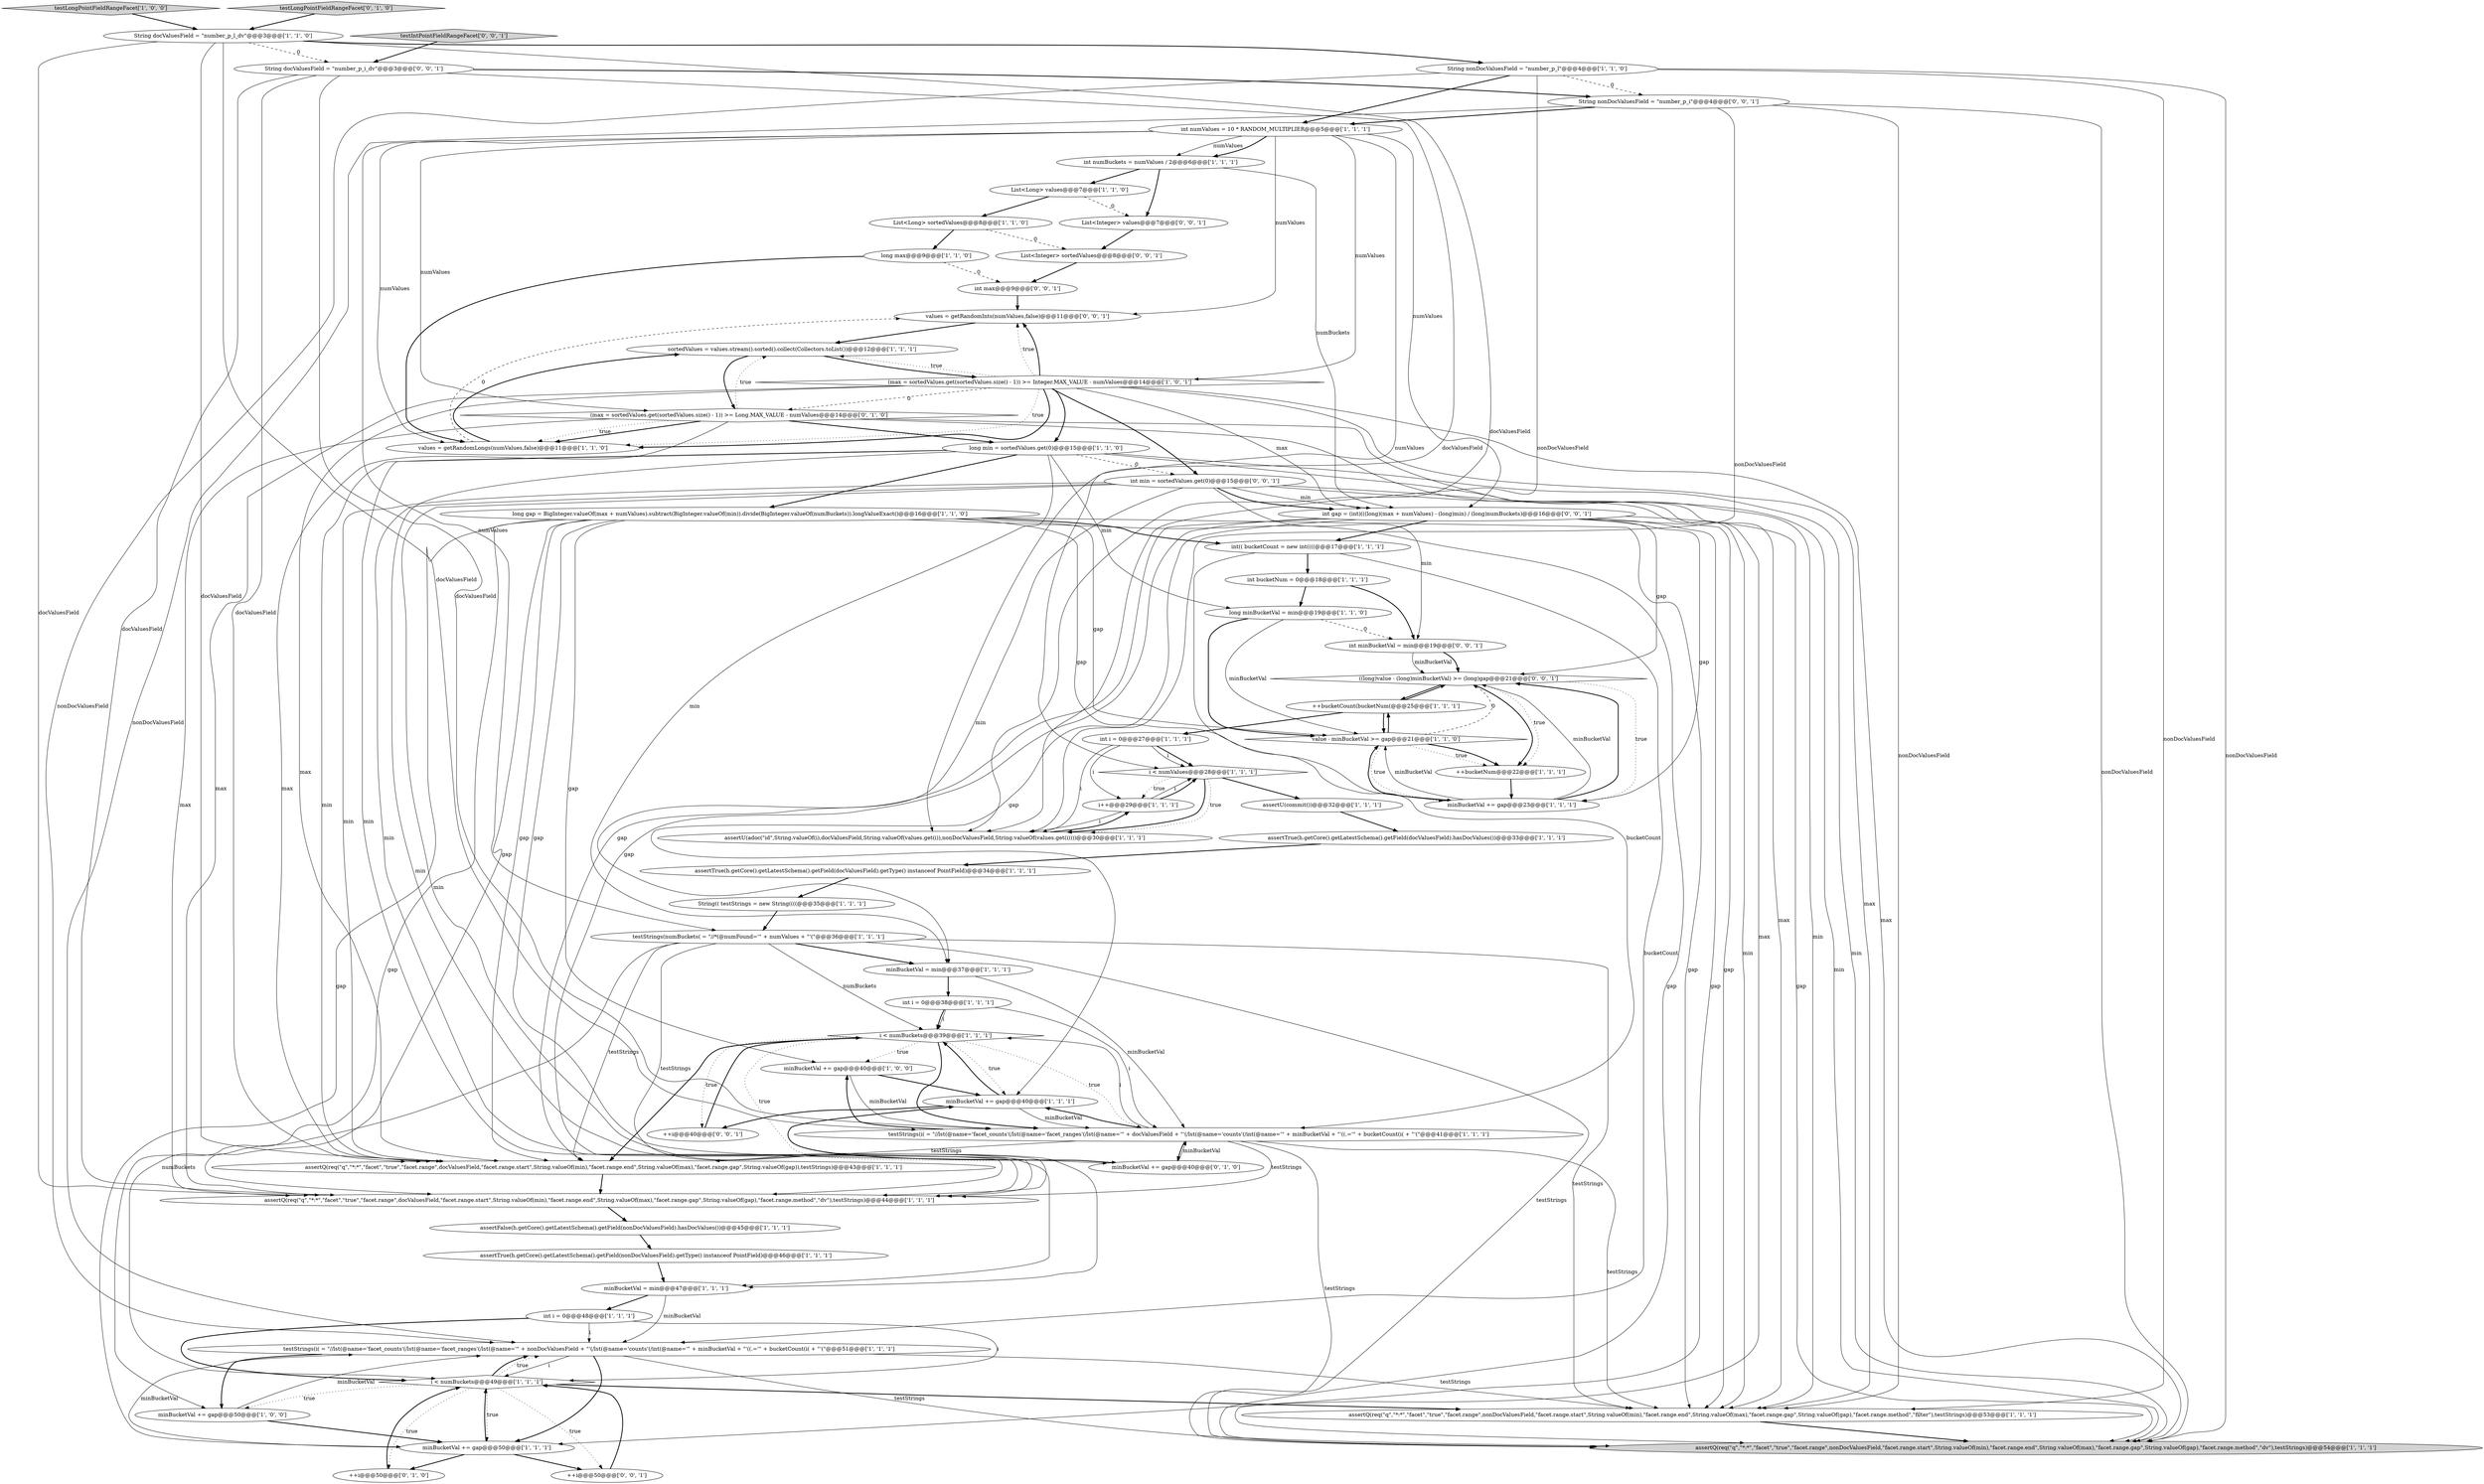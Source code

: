 digraph {
63 [style = filled, label = "testIntPointFieldRangeFacet['0', '0', '1']", fillcolor = lightgray, shape = diamond image = "AAA0AAABBB3BBB"];
23 [style = filled, label = "testStrings(numBuckets( = \"//*(@numFound='\" + numValues + \"'(\"@@@36@@@['1', '1', '1']", fillcolor = white, shape = ellipse image = "AAA0AAABBB1BBB"];
16 [style = filled, label = "i++@@@29@@@['1', '1', '1']", fillcolor = white, shape = ellipse image = "AAA0AAABBB1BBB"];
25 [style = filled, label = "testStrings(i( = \"//lst(@name='facet_counts'(/lst(@name='facet_ranges'(/lst(@name='\" + nonDocValuesField + \"'(/lst(@name='counts'(/int(@name='\" + minBucketVal + \"'((.='\" + bucketCount(i( + \"'(\"@@@51@@@['1', '1', '1']", fillcolor = white, shape = ellipse image = "AAA0AAABBB1BBB"];
53 [style = filled, label = "((long)value - (long)minBucketVal) >= (long)gap@@@21@@@['0', '0', '1']", fillcolor = white, shape = diamond image = "AAA0AAABBB3BBB"];
38 [style = filled, label = "int(( bucketCount = new int((((@@@17@@@['1', '1', '1']", fillcolor = white, shape = ellipse image = "AAA0AAABBB1BBB"];
57 [style = filled, label = "String docValuesField = \"number_p_i_dv\"@@@3@@@['0', '0', '1']", fillcolor = white, shape = ellipse image = "AAA0AAABBB3BBB"];
4 [style = filled, label = "assertQ(req(\"q\",\"*:*\",\"facet\",\"true\",\"facet.range\",docValuesField,\"facet.range.start\",String.valueOf(min),\"facet.range.end\",String.valueOf(max),\"facet.range.gap\",String.valueOf(gap),\"facet.range.method\",\"dv\"),testStrings)@@@44@@@['1', '1', '1']", fillcolor = white, shape = ellipse image = "AAA0AAABBB1BBB"];
12 [style = filled, label = "assertQ(req(\"q\",\"*:*\",\"facet\",\"true\",\"facet.range\",docValuesField,\"facet.range.start\",String.valueOf(min),\"facet.range.end\",String.valueOf(max),\"facet.range.gap\",String.valueOf(gap)),testStrings)@@@43@@@['1', '1', '1']", fillcolor = white, shape = ellipse image = "AAA0AAABBB1BBB"];
14 [style = filled, label = "i < numValues@@@28@@@['1', '1', '1']", fillcolor = white, shape = diamond image = "AAA0AAABBB1BBB"];
27 [style = filled, label = "String nonDocValuesField = \"number_p_l\"@@@4@@@['1', '1', '0']", fillcolor = white, shape = ellipse image = "AAA0AAABBB1BBB"];
0 [style = filled, label = "int numBuckets = numValues / 2@@@6@@@['1', '1', '1']", fillcolor = white, shape = ellipse image = "AAA0AAABBB1BBB"];
31 [style = filled, label = "assertTrue(h.getCore().getLatestSchema().getField(docValuesField).hasDocValues())@@@33@@@['1', '1', '1']", fillcolor = white, shape = ellipse image = "AAA0AAABBB1BBB"];
29 [style = filled, label = "minBucketVal = min@@@37@@@['1', '1', '1']", fillcolor = white, shape = ellipse image = "AAA0AAABBB1BBB"];
52 [style = filled, label = "int max@@@9@@@['0', '0', '1']", fillcolor = white, shape = ellipse image = "AAA0AAABBB3BBB"];
2 [style = filled, label = "long min = sortedValues.get(0)@@@15@@@['1', '1', '0']", fillcolor = white, shape = ellipse image = "AAA0AAABBB1BBB"];
62 [style = filled, label = "int minBucketVal = min@@@19@@@['0', '0', '1']", fillcolor = white, shape = ellipse image = "AAA0AAABBB3BBB"];
37 [style = filled, label = "String(( testStrings = new String((((@@@35@@@['1', '1', '1']", fillcolor = white, shape = ellipse image = "AAA0AAABBB1BBB"];
46 [style = filled, label = "assertQ(req(\"q\",\"*:*\",\"facet\",\"true\",\"facet.range\",nonDocValuesField,\"facet.range.start\",String.valueOf(min),\"facet.range.end\",String.valueOf(max),\"facet.range.gap\",String.valueOf(gap),\"facet.range.method\",\"dv\"),testStrings)@@@54@@@['1', '1', '1']", fillcolor = lightgray, shape = ellipse image = "AAA0AAABBB1BBB"];
10 [style = filled, label = "i < numBuckets@@@49@@@['1', '1', '1']", fillcolor = white, shape = diamond image = "AAA0AAABBB1BBB"];
6 [style = filled, label = "List<Long> values@@@7@@@['1', '1', '0']", fillcolor = white, shape = ellipse image = "AAA0AAABBB1BBB"];
13 [style = filled, label = "minBucketVal += gap@@@50@@@['1', '0', '0']", fillcolor = white, shape = ellipse image = "AAA0AAABBB1BBB"];
28 [style = filled, label = "assertU(commit())@@@32@@@['1', '1', '1']", fillcolor = white, shape = ellipse image = "AAA0AAABBB1BBB"];
58 [style = filled, label = "List<Integer> values@@@7@@@['0', '0', '1']", fillcolor = white, shape = ellipse image = "AAA0AAABBB3BBB"];
19 [style = filled, label = "assertQ(req(\"q\",\"*:*\",\"facet\",\"true\",\"facet.range\",nonDocValuesField,\"facet.range.start\",String.valueOf(min),\"facet.range.end\",String.valueOf(max),\"facet.range.gap\",String.valueOf(gap),\"facet.range.method\",\"filter\"),testStrings)@@@53@@@['1', '1', '1']", fillcolor = white, shape = ellipse image = "AAA0AAABBB1BBB"];
47 [style = filled, label = "++i@@@50@@@['0', '1', '0']", fillcolor = white, shape = ellipse image = "AAA0AAABBB2BBB"];
39 [style = filled, label = "int i = 0@@@38@@@['1', '1', '1']", fillcolor = white, shape = ellipse image = "AAA0AAABBB1BBB"];
18 [style = filled, label = "values = getRandomLongs(numValues,false)@@@11@@@['1', '1', '0']", fillcolor = white, shape = ellipse image = "AAA0AAABBB1BBB"];
5 [style = filled, label = "++bucketCount(bucketNum(@@@25@@@['1', '1', '1']", fillcolor = white, shape = ellipse image = "AAA0AAABBB1BBB"];
8 [style = filled, label = "minBucketVal += gap@@@40@@@['1', '0', '0']", fillcolor = white, shape = ellipse image = "AAA0AAABBB1BBB"];
20 [style = filled, label = "testLongPointFieldRangeFacet['1', '0', '0']", fillcolor = lightgray, shape = diamond image = "AAA0AAABBB1BBB"];
22 [style = filled, label = "minBucketVal = min@@@47@@@['1', '1', '1']", fillcolor = white, shape = ellipse image = "AAA0AAABBB1BBB"];
43 [style = filled, label = "minBucketVal += gap@@@40@@@['1', '1', '1']", fillcolor = white, shape = ellipse image = "AAA0AAABBB1BBB"];
44 [style = filled, label = "int numValues = 10 * RANDOM_MULTIPLIER@@@5@@@['1', '1', '1']", fillcolor = white, shape = ellipse image = "AAA0AAABBB1BBB"];
33 [style = filled, label = "(max = sortedValues.get(sortedValues.size() - 1)) >= Integer.MAX_VALUE - numValues@@@14@@@['1', '0', '1']", fillcolor = white, shape = diamond image = "AAA0AAABBB1BBB"];
45 [style = filled, label = "int i = 0@@@27@@@['1', '1', '1']", fillcolor = white, shape = ellipse image = "AAA0AAABBB1BBB"];
56 [style = filled, label = "int gap = (int)(((long)(max + numValues) - (long)min) / (long)numBuckets)@@@16@@@['0', '0', '1']", fillcolor = white, shape = ellipse image = "AAA0AAABBB3BBB"];
41 [style = filled, label = "++bucketNum@@@22@@@['1', '1', '1']", fillcolor = white, shape = ellipse image = "AAA0AAABBB1BBB"];
61 [style = filled, label = "values = getRandomInts(numValues,false)@@@11@@@['0', '0', '1']", fillcolor = white, shape = ellipse image = "AAA0AAABBB3BBB"];
15 [style = filled, label = "i < numBuckets@@@39@@@['1', '1', '1']", fillcolor = white, shape = diamond image = "AAA0AAABBB1BBB"];
21 [style = filled, label = "assertTrue(h.getCore().getLatestSchema().getField(docValuesField).getType() instanceof PointField)@@@34@@@['1', '1', '1']", fillcolor = white, shape = ellipse image = "AAA0AAABBB1BBB"];
1 [style = filled, label = "assertTrue(h.getCore().getLatestSchema().getField(nonDocValuesField).getType() instanceof PointField)@@@46@@@['1', '1', '1']", fillcolor = white, shape = ellipse image = "AAA0AAABBB1BBB"];
50 [style = filled, label = "(max = sortedValues.get(sortedValues.size() - 1)) >= Long.MAX_VALUE - numValues@@@14@@@['0', '1', '0']", fillcolor = white, shape = diamond image = "AAA1AAABBB2BBB"];
51 [style = filled, label = "String nonDocValuesField = \"number_p_i\"@@@4@@@['0', '0', '1']", fillcolor = white, shape = ellipse image = "AAA0AAABBB3BBB"];
32 [style = filled, label = "minBucketVal += gap@@@50@@@['1', '1', '1']", fillcolor = white, shape = ellipse image = "AAA0AAABBB1BBB"];
49 [style = filled, label = "minBucketVal += gap@@@40@@@['0', '1', '0']", fillcolor = white, shape = ellipse image = "AAA0AAABBB2BBB"];
55 [style = filled, label = "++i@@@40@@@['0', '0', '1']", fillcolor = white, shape = ellipse image = "AAA0AAABBB3BBB"];
40 [style = filled, label = "long gap = BigInteger.valueOf(max + numValues).subtract(BigInteger.valueOf(min)).divide(BigInteger.valueOf(numBuckets)).longValueExact()@@@16@@@['1', '1', '0']", fillcolor = white, shape = ellipse image = "AAA0AAABBB1BBB"];
60 [style = filled, label = "int min = sortedValues.get(0)@@@15@@@['0', '0', '1']", fillcolor = white, shape = ellipse image = "AAA0AAABBB3BBB"];
24 [style = filled, label = "int bucketNum = 0@@@18@@@['1', '1', '1']", fillcolor = white, shape = ellipse image = "AAA0AAABBB1BBB"];
7 [style = filled, label = "List<Long> sortedValues@@@8@@@['1', '1', '0']", fillcolor = white, shape = ellipse image = "AAA0AAABBB1BBB"];
34 [style = filled, label = "value - minBucketVal >= gap@@@21@@@['1', '1', '0']", fillcolor = white, shape = diamond image = "AAA0AAABBB1BBB"];
35 [style = filled, label = "long max@@@9@@@['1', '1', '0']", fillcolor = white, shape = ellipse image = "AAA0AAABBB1BBB"];
36 [style = filled, label = "minBucketVal += gap@@@23@@@['1', '1', '1']", fillcolor = white, shape = ellipse image = "AAA0AAABBB1BBB"];
17 [style = filled, label = "testStrings(i( = \"//lst(@name='facet_counts'(/lst(@name='facet_ranges'(/lst(@name='\" + docValuesField + \"'(/lst(@name='counts'(/int(@name='\" + minBucketVal + \"'((.='\" + bucketCount(i( + \"'(\"@@@41@@@['1', '1', '1']", fillcolor = white, shape = ellipse image = "AAA0AAABBB1BBB"];
11 [style = filled, label = "assertU(adoc(\"id\",String.valueOf(i),docValuesField,String.valueOf(values.get(i)),nonDocValuesField,String.valueOf(values.get(i))))@@@30@@@['1', '1', '1']", fillcolor = white, shape = ellipse image = "AAA0AAABBB1BBB"];
42 [style = filled, label = "sortedValues = values.stream().sorted().collect(Collectors.toList())@@@12@@@['1', '1', '1']", fillcolor = white, shape = ellipse image = "AAA0AAABBB1BBB"];
54 [style = filled, label = "++i@@@50@@@['0', '0', '1']", fillcolor = white, shape = ellipse image = "AAA0AAABBB3BBB"];
26 [style = filled, label = "String docValuesField = \"number_p_l_dv\"@@@3@@@['1', '1', '0']", fillcolor = white, shape = ellipse image = "AAA0AAABBB1BBB"];
48 [style = filled, label = "testLongPointFieldRangeFacet['0', '1', '0']", fillcolor = lightgray, shape = diamond image = "AAA0AAABBB2BBB"];
30 [style = filled, label = "long minBucketVal = min@@@19@@@['1', '1', '0']", fillcolor = white, shape = ellipse image = "AAA0AAABBB1BBB"];
59 [style = filled, label = "List<Integer> sortedValues@@@8@@@['0', '0', '1']", fillcolor = white, shape = ellipse image = "AAA0AAABBB3BBB"];
3 [style = filled, label = "assertFalse(h.getCore().getLatestSchema().getField(nonDocValuesField).hasDocValues())@@@45@@@['1', '1', '1']", fillcolor = white, shape = ellipse image = "AAA0AAABBB1BBB"];
9 [style = filled, label = "int i = 0@@@48@@@['1', '1', '1']", fillcolor = white, shape = ellipse image = "AAA0AAABBB1BBB"];
43->17 [style = solid, label="minBucketVal"];
33->50 [style = dashed, label="0"];
26->57 [style = dashed, label="0"];
32->54 [style = bold, label=""];
16->11 [style = solid, label="i"];
44->0 [style = solid, label="numValues"];
38->25 [style = solid, label="bucketCount"];
33->4 [style = solid, label="max"];
34->41 [style = dotted, label="true"];
35->52 [style = dashed, label="0"];
45->11 [style = solid, label="i"];
53->5 [style = bold, label=""];
36->34 [style = solid, label="minBucketVal"];
62->53 [style = bold, label=""];
54->10 [style = bold, label=""];
5->53 [style = bold, label=""];
11->16 [style = bold, label=""];
59->52 [style = bold, label=""];
40->49 [style = solid, label="gap"];
41->36 [style = bold, label=""];
14->11 [style = bold, label=""];
42->50 [style = bold, label=""];
51->25 [style = solid, label="nonDocValuesField"];
23->15 [style = solid, label="numBuckets"];
33->42 [style = dotted, label="true"];
10->32 [style = dotted, label="true"];
3->1 [style = bold, label=""];
14->28 [style = bold, label=""];
33->18 [style = dotted, label="true"];
10->54 [style = dotted, label="true"];
23->4 [style = solid, label="testStrings"];
44->61 [style = solid, label="numValues"];
17->46 [style = solid, label="testStrings"];
36->53 [style = solid, label="minBucketVal"];
25->13 [style = bold, label=""];
40->46 [style = solid, label="gap"];
35->18 [style = bold, label=""];
56->38 [style = bold, label=""];
30->62 [style = dashed, label="0"];
17->8 [style = bold, label=""];
57->11 [style = solid, label="docValuesField"];
2->19 [style = solid, label="min"];
57->4 [style = solid, label="docValuesField"];
44->18 [style = solid, label="numValues"];
0->56 [style = solid, label="numBuckets"];
60->12 [style = solid, label="min"];
60->4 [style = solid, label="min"];
1->22 [style = bold, label=""];
19->46 [style = bold, label=""];
21->37 [style = bold, label=""];
4->3 [style = bold, label=""];
44->50 [style = solid, label="numValues"];
9->25 [style = solid, label="i"];
58->59 [style = bold, label=""];
23->29 [style = bold, label=""];
15->55 [style = dotted, label="true"];
31->21 [style = bold, label=""];
44->33 [style = solid, label="numValues"];
50->46 [style = solid, label="max"];
53->36 [style = dotted, label="true"];
17->49 [style = bold, label=""];
40->12 [style = solid, label="gap"];
27->44 [style = bold, label=""];
10->13 [style = dotted, label="true"];
52->61 [style = bold, label=""];
23->12 [style = solid, label="testStrings"];
51->19 [style = solid, label="nonDocValuesField"];
2->60 [style = dashed, label="0"];
40->13 [style = solid, label="gap"];
33->56 [style = solid, label="max"];
27->51 [style = dashed, label="0"];
36->53 [style = bold, label=""];
44->56 [style = solid, label="numValues"];
49->43 [style = bold, label=""];
23->46 [style = solid, label="testStrings"];
22->9 [style = bold, label=""];
23->19 [style = solid, label="testStrings"];
38->24 [style = bold, label=""];
43->15 [style = bold, label=""];
56->43 [style = solid, label="gap"];
33->2 [style = bold, label=""];
45->16 [style = solid, label="i"];
13->25 [style = solid, label="minBucketVal"];
57->51 [style = bold, label=""];
40->4 [style = solid, label="gap"];
32->10 [style = bold, label=""];
60->62 [style = solid, label="min"];
34->53 [style = dashed, label="0"];
27->11 [style = solid, label="nonDocValuesField"];
39->17 [style = solid, label="i"];
39->15 [style = bold, label=""];
26->11 [style = solid, label="docValuesField"];
29->17 [style = solid, label="minBucketVal"];
45->14 [style = bold, label=""];
25->46 [style = solid, label="testStrings"];
7->35 [style = bold, label=""];
26->17 [style = solid, label="docValuesField"];
61->42 [style = bold, label=""];
33->19 [style = solid, label="max"];
33->60 [style = bold, label=""];
17->15 [style = solid, label="i"];
9->10 [style = solid, label="i"];
50->19 [style = solid, label="max"];
60->46 [style = solid, label="min"];
9->10 [style = bold, label=""];
42->33 [style = bold, label=""];
56->46 [style = solid, label="gap"];
15->17 [style = bold, label=""];
0->6 [style = bold, label=""];
25->19 [style = solid, label="testStrings"];
15->17 [style = dotted, label="true"];
27->25 [style = solid, label="nonDocValuesField"];
16->14 [style = solid, label="i"];
30->34 [style = bold, label=""];
40->32 [style = solid, label="gap"];
56->32 [style = solid, label="gap"];
24->62 [style = bold, label=""];
15->49 [style = dotted, label="true"];
27->19 [style = solid, label="nonDocValuesField"];
17->19 [style = solid, label="testStrings"];
33->12 [style = solid, label="max"];
15->12 [style = bold, label=""];
15->43 [style = dotted, label="true"];
12->4 [style = bold, label=""];
2->4 [style = solid, label="min"];
56->19 [style = solid, label="gap"];
56->36 [style = solid, label="gap"];
25->10 [style = solid, label="i"];
2->29 [style = solid, label="min"];
50->4 [style = solid, label="max"];
56->12 [style = solid, label="gap"];
60->22 [style = solid, label="min"];
44->0 [style = bold, label=""];
62->53 [style = solid, label="minBucketVal"];
60->56 [style = bold, label=""];
50->2 [style = bold, label=""];
33->61 [style = dotted, label="true"];
33->18 [style = bold, label=""];
6->58 [style = dashed, label="0"];
40->34 [style = solid, label="gap"];
10->47 [style = dotted, label="true"];
47->10 [style = bold, label=""];
2->30 [style = solid, label="min"];
0->58 [style = bold, label=""];
55->15 [style = bold, label=""];
5->45 [style = bold, label=""];
50->18 [style = bold, label=""];
34->41 [style = bold, label=""];
40->8 [style = solid, label="gap"];
18->61 [style = dashed, label="0"];
56->53 [style = solid, label="gap"];
60->19 [style = solid, label="min"];
39->15 [style = solid, label="i"];
22->25 [style = solid, label="minBucketVal"];
53->41 [style = bold, label=""];
53->41 [style = dotted, label="true"];
57->17 [style = solid, label="docValuesField"];
2->22 [style = solid, label="min"];
34->36 [style = dotted, label="true"];
40->38 [style = bold, label=""];
28->31 [style = bold, label=""];
25->32 [style = bold, label=""];
23->10 [style = solid, label="numBuckets"];
50->42 [style = dotted, label="true"];
18->42 [style = bold, label=""];
60->56 [style = solid, label="min"];
40->19 [style = solid, label="gap"];
51->44 [style = bold, label=""];
17->43 [style = bold, label=""];
34->5 [style = bold, label=""];
26->12 [style = solid, label="docValuesField"];
50->12 [style = solid, label="max"];
44->23 [style = solid, label="numValues"];
43->55 [style = bold, label=""];
14->16 [style = dotted, label="true"];
5->34 [style = bold, label=""];
2->46 [style = solid, label="min"];
51->11 [style = solid, label="nonDocValuesField"];
24->30 [style = bold, label=""];
10->25 [style = bold, label=""];
26->27 [style = bold, label=""];
2->12 [style = solid, label="min"];
49->17 [style = solid, label="minBucketVal"];
26->4 [style = solid, label="docValuesField"];
32->25 [style = solid, label="minBucketVal"];
7->59 [style = dashed, label="0"];
10->19 [style = bold, label=""];
33->46 [style = solid, label="max"];
17->4 [style = solid, label="testStrings"];
15->8 [style = dotted, label="true"];
48->26 [style = bold, label=""];
50->18 [style = dotted, label="true"];
51->46 [style = solid, label="nonDocValuesField"];
10->25 [style = dotted, label="true"];
29->39 [style = bold, label=""];
36->34 [style = bold, label=""];
17->12 [style = solid, label="testStrings"];
56->4 [style = solid, label="gap"];
16->14 [style = bold, label=""];
2->40 [style = bold, label=""];
40->36 [style = solid, label="gap"];
30->34 [style = solid, label="minBucketVal"];
57->12 [style = solid, label="docValuesField"];
63->57 [style = bold, label=""];
33->61 [style = bold, label=""];
27->46 [style = solid, label="nonDocValuesField"];
8->17 [style = solid, label="minBucketVal"];
32->47 [style = bold, label=""];
6->7 [style = bold, label=""];
14->11 [style = dotted, label="true"];
8->43 [style = bold, label=""];
37->23 [style = bold, label=""];
13->32 [style = bold, label=""];
45->14 [style = solid, label="i"];
20->26 [style = bold, label=""];
44->14 [style = solid, label="numValues"];
60->29 [style = solid, label="min"];
38->17 [style = solid, label="bucketCount"];
}
